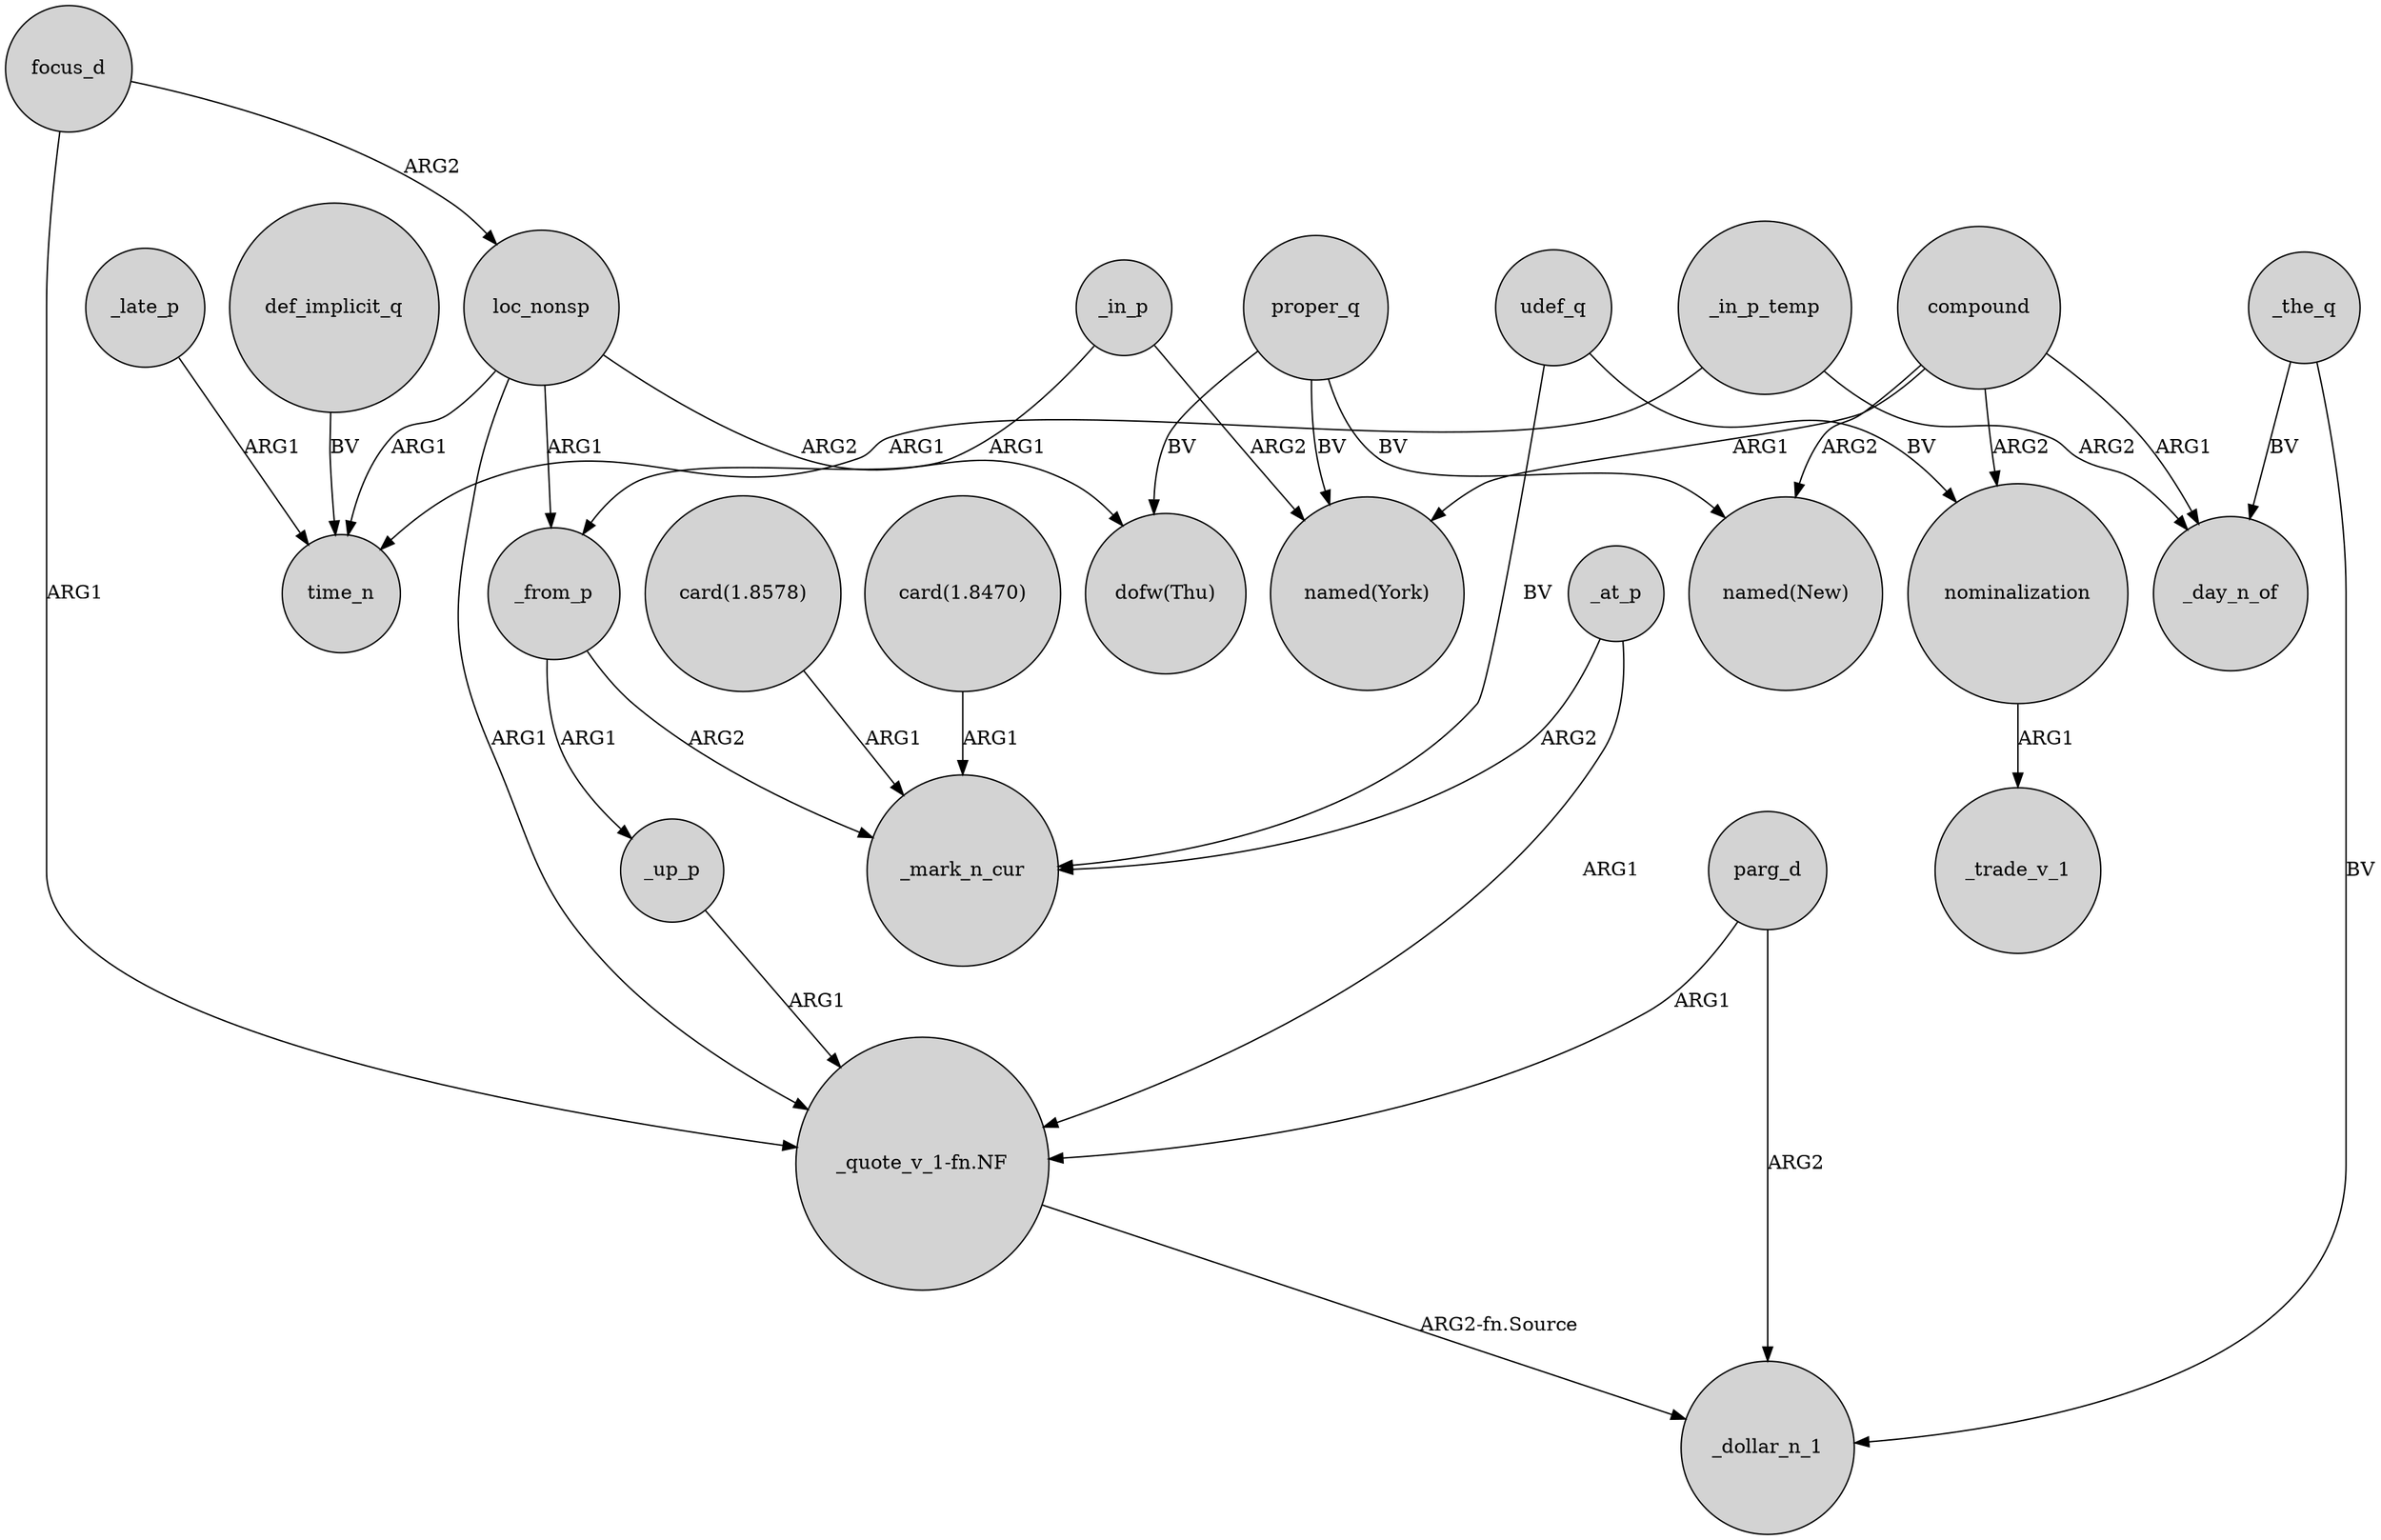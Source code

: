 digraph {
	node [shape=circle style=filled]
	_late_p -> time_n [label=ARG1]
	focus_d -> loc_nonsp [label=ARG2]
	compound -> "named(New)" [label=ARG2]
	_from_p -> _mark_n_cur [label=ARG2]
	proper_q -> "named(New)" [label=BV]
	"_quote_v_1-fn.NF" -> _dollar_n_1 [label="ARG2-fn.Source"]
	udef_q -> _mark_n_cur [label=BV]
	_the_q -> _dollar_n_1 [label=BV]
	_from_p -> _up_p [label=ARG1]
	_in_p -> _from_p [label=ARG1]
	compound -> nominalization [label=ARG2]
	loc_nonsp -> "_quote_v_1-fn.NF" [label=ARG1]
	_at_p -> "_quote_v_1-fn.NF" [label=ARG1]
	loc_nonsp -> time_n [label=ARG1]
	nominalization -> _trade_v_1 [label=ARG1]
	parg_d -> "_quote_v_1-fn.NF" [label=ARG1]
	"card(1.8578)" -> _mark_n_cur [label=ARG1]
	_the_q -> _day_n_of [label=BV]
	focus_d -> "_quote_v_1-fn.NF" [label=ARG1]
	_in_p_temp -> _day_n_of [label=ARG2]
	_up_p -> "_quote_v_1-fn.NF" [label=ARG1]
	compound -> "named(York)" [label=ARG1]
	compound -> _day_n_of [label=ARG1]
	proper_q -> "dofw(Thu)" [label=BV]
	loc_nonsp -> "dofw(Thu)" [label=ARG2]
	udef_q -> nominalization [label=BV]
	_in_p -> "named(York)" [label=ARG2]
	parg_d -> _dollar_n_1 [label=ARG2]
	loc_nonsp -> _from_p [label=ARG1]
	_in_p_temp -> time_n [label=ARG1]
	proper_q -> "named(York)" [label=BV]
	"card(1.8470)" -> _mark_n_cur [label=ARG1]
	def_implicit_q -> time_n [label=BV]
	_at_p -> _mark_n_cur [label=ARG2]
}
